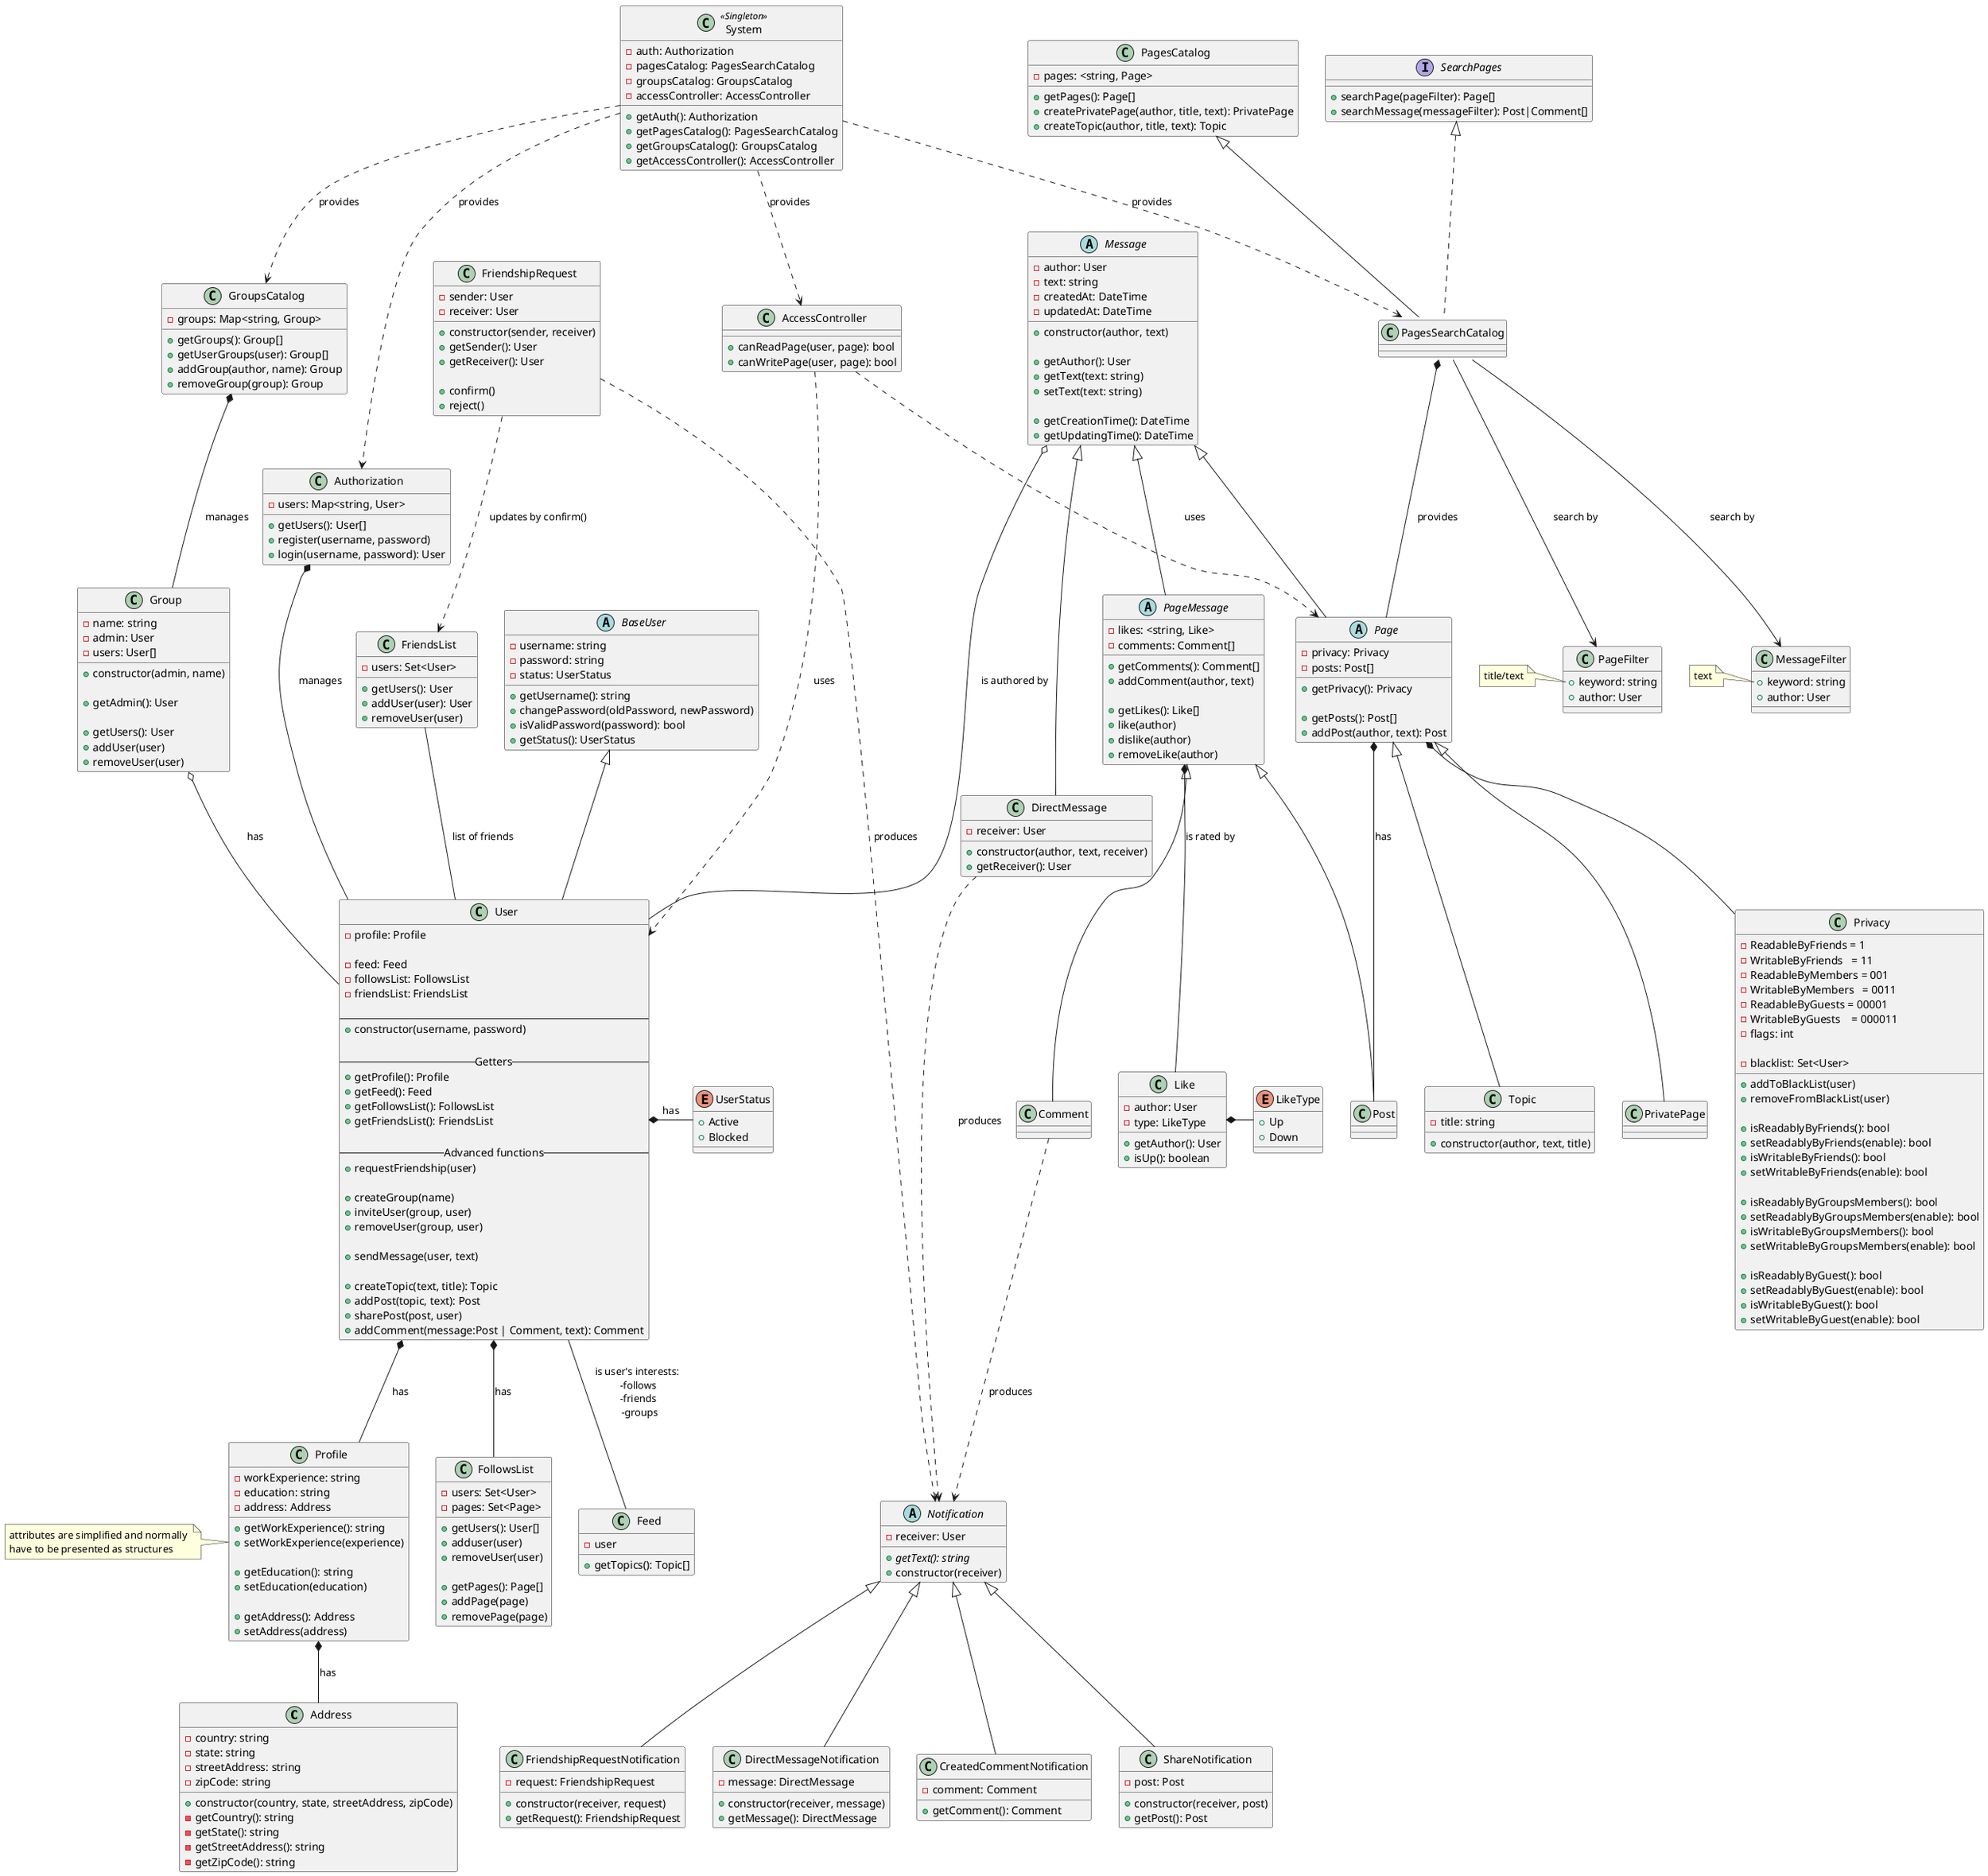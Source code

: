 @startuml
class Address {
    - country: string
    - state: string
    - streetAddress: string
    - zipCode: string
    + constructor(country, state, streetAddress, zipCode)
    - getCountry(): string
    - getState(): string
    - getStreetAddress(): string
    - getZipCode(): string
}

class Profile {
    - workExperience: string
    - education: string
    - address: Address
    + getWorkExperience(): string
    + setWorkExperience(experience)

    + getEducation(): string
    + setEducation(education)

    + getAddress(): Address
    + setAddress(address)
}
Profile *-- Address: has
note left of Profile: attributes are simplified and normally \nhave to be presented as structures

class FriendsList {
    - users: Set<User>
    + getUsers(): User
    + addUser(user): User
    + removeUser(user)
}
FriendsList -- User: list of friends

class FollowsList {
    - users: Set<User>
    - pages: Set<Page>
    + getUsers(): User[]
    + adduser(user)
    + removeUser(user)

    + getPages(): Page[]
    + addPage(page)
    + removePage(page)
}

class Feed {
    - user
    + getTopics(): Topic[]
}

enum UserStatus {
    + Active
    + Blocked
}

abstract BaseUser {
   - username: string
   - password: string
   - status: UserStatus

   + getUsername(): string
   + changePassword(oldPassword, newPassword)
   + isValidPassword(password): bool
   + getStatus(): UserStatus
}

class User extends BaseUser {
   - profile: Profile

   - feed: Feed
   - followsList: FollowsList
   - friendsList: FriendsList

   --
   + constructor(username, password)

   -- Getters --
   + getProfile(): Profile
   + getFeed(): Feed
   + getFollowsList(): FollowsList
   + getFriendsList(): FriendsList

   -- Advanced functions --
   + requestFriendship(user)

   + createGroup(name)
   + inviteUser(group, user)
   + removeUser(group, user)

   + sendMessage(user, text)

   + createTopic(text, title): Topic
   + addPost(topic, text): Post
   + sharePost(post, user)
   + addComment(message:Post | Comment, text): Comment
}
User *- UserStatus: has
User *-- Profile: has
User -- Feed: is user's interests: \n -follows \n -friends \n -groups
User *-- FollowsList: has

class Authorization {
    - users: Map<string, User>
    + getUsers(): User[]
    + register(username, password)
    + login(username, password): User
}
Authorization *-- User: manages

class Group {
    - name: string
    - admin: User
    - users: User[]
    + constructor(admin, name)

    + getAdmin(): User

    + getUsers(): User
    + addUser(user)
    + removeUser(user)
}
Group o-- User: has

class GroupsCatalog {
    - groups: Map<string, Group>
    + getGroups(): Group[]
    + getUserGroups(user): Group[]
    + addGroup(author, name): Group
    + removeGroup(group): Group
}
GroupsCatalog *-- Group: manages

abstract Message {
    - author: User
    - text: string
    - createdAt: DateTime
    - updatedAt: DateTime
    + constructor(author, text)

    + getAuthor(): User
    + getText(text: string)
    + setText(text: string)

    + getCreationTime(): DateTime
    + getUpdatingTime(): DateTime
}
Message o-- User: is authored by

class DirectMessage extends Message {
    - receiver: User
    + constructor(author, text, receiver)
    + getReceiver(): User
}
DirectMessage ..> Notification: produces

class PageFilter {
    + keyword: string
    + author: User
}
note left of PageFilter::keyword
title/text
endnote

class MessageFilter {
    + keyword: string
    + author: User
}
note left of MessageFilter::keyword
text
endnote

class Privacy {
    - ReadableByFriends = 1
    - WritableByFriends   = 11
    - ReadableByMembers = 001
    - WritableByMembers   = 0011
    - ReadableByGuests = 00001
    - WritableByGuests    = 000011
    - flags: int

    - blacklist: Set<User>


    + addToBlackList(user)
    + removeFromBlackList(user)

    + isReadablyByFriends(): bool
    + setReadablyByFriends(enable): bool
    + isWritableByFriends(): bool
    + setWritableByFriends(enable): bool

    + isReadablyByGroupsMembers(): bool
    + setReadablyByGroupsMembers(enable): bool
    + isWritableByGroupsMembers(): bool
    + setWritableByGroupsMembers(enable): bool

    + isReadablyByGuest(): bool
    + setReadablyByGuest(enable): bool
    + isWritableByGuest(): bool
    + setWritableByGuest(enable): bool
}

abstract Page extends Message {
    - privacy: Privacy
    - posts: Post[]

    + getPrivacy(): Privacy

    + getPosts(): Post[]
    + addPost(author, text): Post
}
Page *-- Privacy
Page *-- Post: has

class PagesCatalog {
    - pages: <string, Page>
    + getPages(): Page[]
    + createPrivatePage(author, title, text): PrivatePage
    + createTopic(author, title, text): Topic
}

interface SearchPages {
    + searchPage(pageFilter): Page[]
    + searchMessage(messageFilter): Post|Comment[]
}
PagesSearchCatalog *-- Page: provides
PagesSearchCatalog::searchPage --> PageFilter: search by
PagesSearchCatalog::searchMessage --> MessageFilter: search by

class PagesSearchCatalog extends PagesCatalog implements SearchPages {
}

class AccessController {
    + canReadPage(user, page): bool
    + canWritePage(user, page): bool
}
AccessController ..> Page: uses
AccessController ..> User: uses

class Topic extends Page {
    - title: string
    + constructor(author, text, title)
}

class PrivatePage extends Page {
}

enum LikeType {
    + Up
    + Down
}

class Like {
    - author: User
    - type: LikeType
    + getAuthor(): User
    + isUp(): boolean
}
Like *- LikeType

class FriendshipRequest {
    - sender: User
    - receiver: User
    + constructor(sender, receiver)
    + getSender(): User
    + getReceiver(): User

    + confirm()
    + reject()
}
FriendshipRequest ..> Notification: produces
FriendshipRequest ..> FriendsList: updates by confirm()

abstract Notification {
    - receiver: User
    + {abstract} getText(): string
    + constructor(receiver)
}

class FriendshipRequestNotification extends Notification {
    - request: FriendshipRequest
    + constructor(receiver, request)
    + getRequest(): FriendshipRequest
}

class DirectMessageNotification extends Notification {
    - message: DirectMessage
    + constructor(receiver, message)
    + getMessage(): DirectMessage
}

class CreatedCommentNotification extends Notification {
    - comment: Comment
    + getComment(): Comment
}

class ShareNotification extends Notification {
    - post: Post
    + constructor(receiver, post)
    + getPost(): Post
}

abstract PageMessage extends Message {
    - likes: <string, Like>
    - comments: Comment[]

    + getComments(): Comment[]
    + addComment(author, text)

    + getLikes(): Like[]
    + like(author)
    + dislike(author)
    + removeLike(author)
}
PageMessage *-- Like: is rated by

class Post extends PageMessage {
}

class Comment extends PageMessage {
}
Comment ..> Notification: produces

class System <<Singleton>> {
    - auth: Authorization
    - pagesCatalog: PagesSearchCatalog
    - groupsCatalog: GroupsCatalog
    - accessController: AccessController
    + getAuth(): Authorization
    + getPagesCatalog(): PagesSearchCatalog
    + getGroupsCatalog(): GroupsCatalog
    + getAccessController(): AccessController
}
System ..> Authorization: provides
System ..> PagesSearchCatalog: provides
System ..> GroupsCatalog: provides
System ..> AccessController: provides

@enduml
